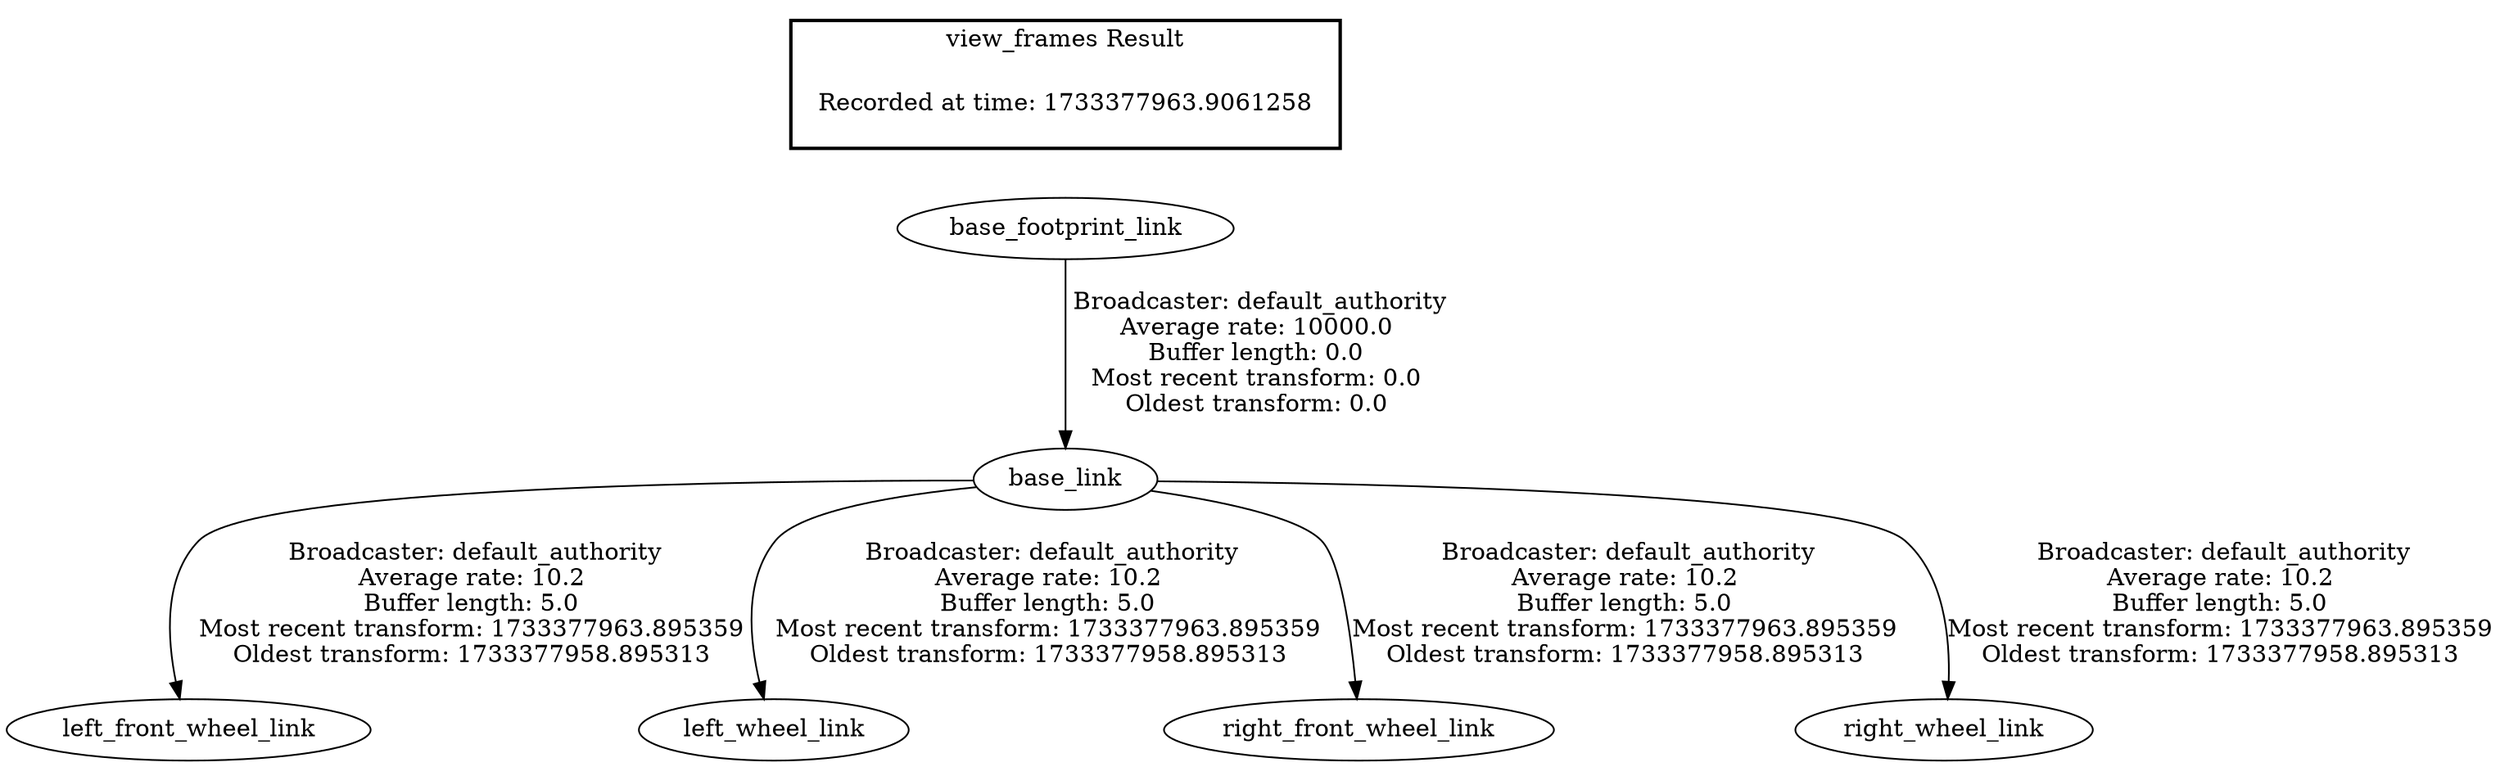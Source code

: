 digraph G {
"base_footprint_link" -> "base_link"[label=" Broadcaster: default_authority\nAverage rate: 10000.0\nBuffer length: 0.0\nMost recent transform: 0.0\nOldest transform: 0.0\n"];
"base_link" -> "left_front_wheel_link"[label=" Broadcaster: default_authority\nAverage rate: 10.2\nBuffer length: 5.0\nMost recent transform: 1733377963.895359\nOldest transform: 1733377958.895313\n"];
"base_link" -> "left_wheel_link"[label=" Broadcaster: default_authority\nAverage rate: 10.2\nBuffer length: 5.0\nMost recent transform: 1733377963.895359\nOldest transform: 1733377958.895313\n"];
"base_link" -> "right_front_wheel_link"[label=" Broadcaster: default_authority\nAverage rate: 10.2\nBuffer length: 5.0\nMost recent transform: 1733377963.895359\nOldest transform: 1733377958.895313\n"];
"base_link" -> "right_wheel_link"[label=" Broadcaster: default_authority\nAverage rate: 10.2\nBuffer length: 5.0\nMost recent transform: 1733377963.895359\nOldest transform: 1733377958.895313\n"];
edge [style=invis];
 subgraph cluster_legend { style=bold; color=black; label ="view_frames Result";
"Recorded at time: 1733377963.9061258"[ shape=plaintext ] ;
}->"base_footprint_link";
}